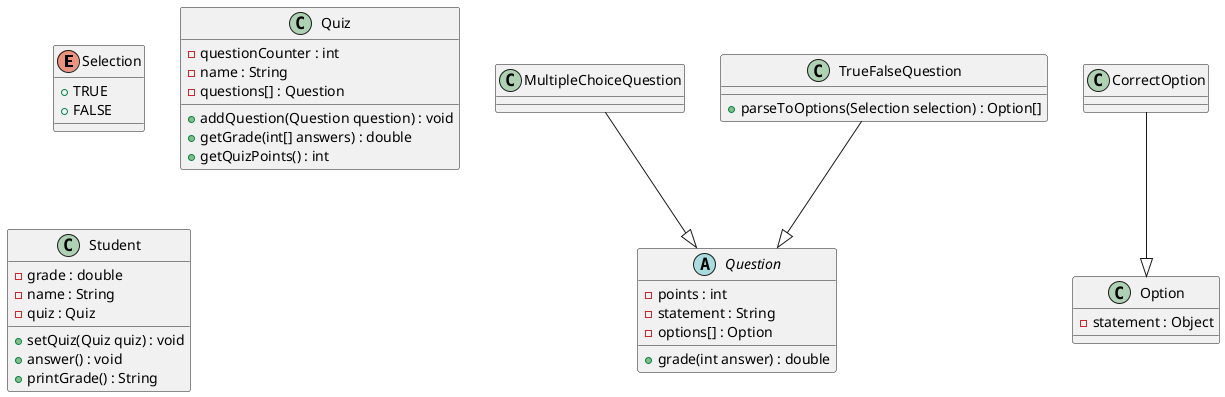 @startuml
enum Selection {
+ TRUE
+ FALSE
}

class Quiz {
- questionCounter : int
- name : String
-questions[] : Question
+ addQuestion(Question question) : void
+ getGrade(int[] answers) : double
+ getQuizPoints() : int
}

class Student {
- grade : double
- name : String
- quiz : Quiz
+ setQuiz(Quiz quiz) : void
+ answer() : void
+ printGrade() : String
}

abstract class Question {
- points : int
- statement : String
- options[] : Option
+ grade(int answer) : double
}

class MultipleChoiceQuestion

class TrueFalseQuestion {
+ parseToOptions(Selection selection) : Option[]
}

class Option {
- statement : Object
}

class CorrectOption

MultipleChoiceQuestion --|> Question
TrueFalseQuestion --|> Question

CorrectOption --|> Option
@enduml